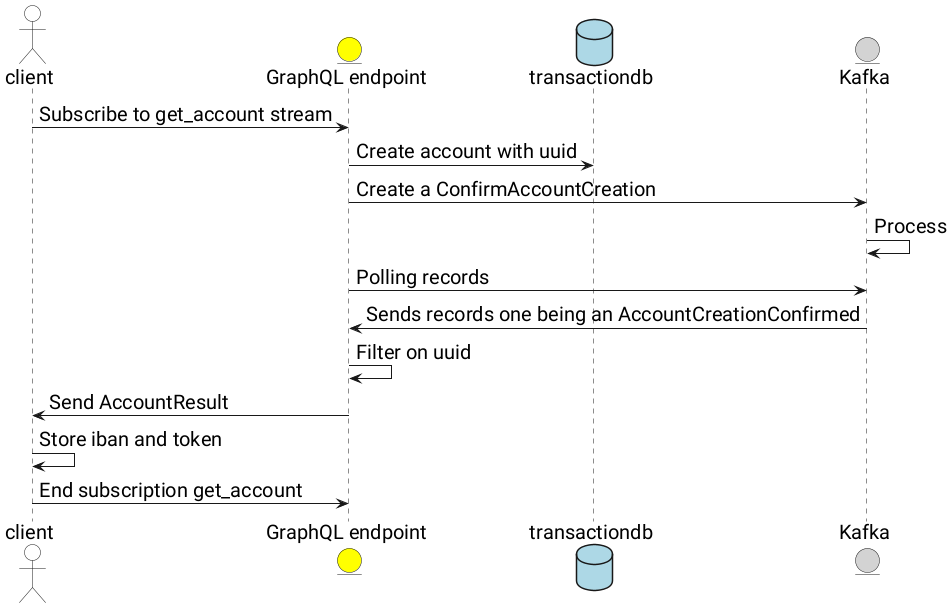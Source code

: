 @startuml
skinparam defaultFontName Roboto
skinparam defaultFontSize 20

actor client as cl #White
entity "GraphQL endpoint" as ge #Yellow
database transactiondb as pgt #LightBlue
entity "Kafka" as ka #LightGrey

cl -> ge : Subscribe to get_account stream
ge -> pgt : Create account with uuid
ge -> ka : Create a ConfirmAccountCreation
ka -> ka : Process
ge -> ka : Polling records
ka -> ge : Sends records one being an AccountCreationConfirmed
ge -> ge : Filter on uuid
ge -> cl : Send AccountResult
cl -> cl : Store iban and token
cl -> ge : End subscription get_account

@enduml
